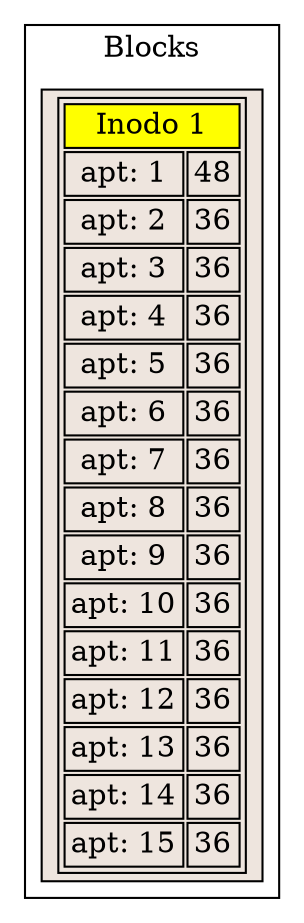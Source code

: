 digraph grafica{
rankdir=TB;
node [shape = record, style=filled, fillcolor=seashell2];
subgraph cluster_s {
 label="Blocks"
tbl_s [shape=box, label=<
<TABLE><tr> <td colspan="2" bgcolor="yellow">Inodo 1</td> </tr><tr>
					<td>apt: 1</td>
					<td>48</td>
				</tr><tr>
					<td>apt: 2</td>
					<td>36</td>
				</tr><tr>
					<td>apt: 3</td>
					<td>36</td>
				</tr><tr>
					<td>apt: 4</td>
					<td>36</td>
				</tr><tr>
					<td>apt: 5</td>
					<td>36</td>
				</tr><tr>
					<td>apt: 6</td>
					<td>36</td>
				</tr><tr>
					<td>apt: 7</td>
					<td>36</td>
				</tr><tr>
					<td>apt: 8</td>
					<td>36</td>
				</tr><tr>
					<td>apt: 9</td>
					<td>36</td>
				</tr><tr>
					<td>apt: 10</td>
					<td>36</td>
				</tr><tr>
					<td>apt: 11</td>
					<td>36</td>
				</tr><tr>
					<td>apt: 12</td>
					<td>36</td>
				</tr><tr>
					<td>apt: 13</td>
					<td>36</td>
				</tr><tr>
					<td>apt: 14</td>
					<td>36</td>
				</tr><tr>
					<td>apt: 15</td>
					<td>36</td>
				</tr></TABLE>>];}
}
